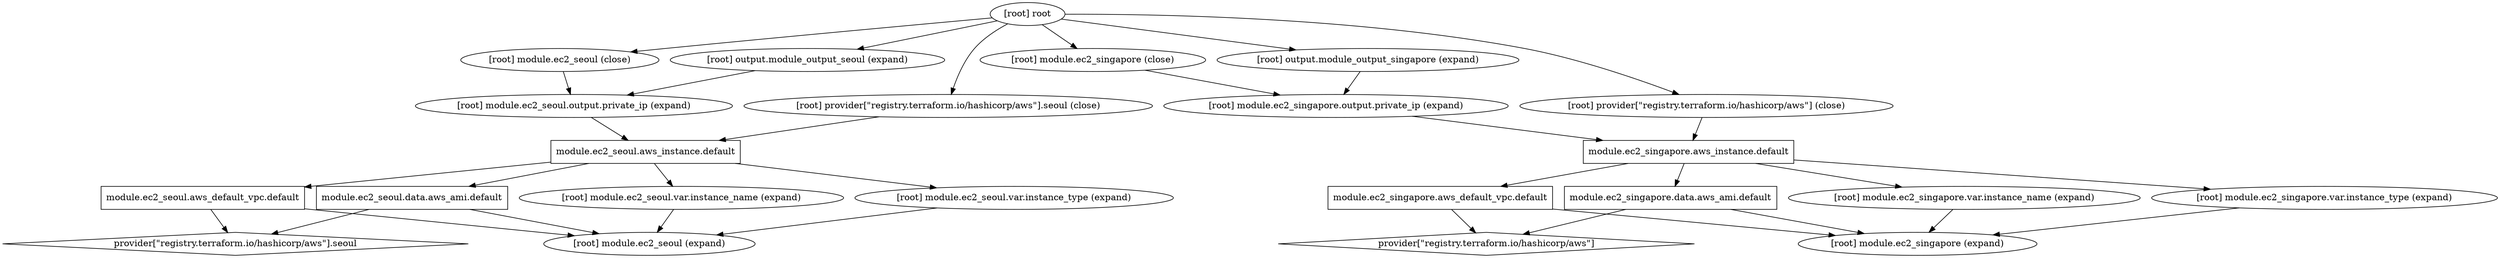 digraph {
	compound = "true"
	newrank = "true"
	subgraph "root" {
		"[root] module.ec2_seoul.aws_default_vpc.default (expand)" [label = "module.ec2_seoul.aws_default_vpc.default", shape = "box"]
		"[root] module.ec2_seoul.aws_instance.default (expand)" [label = "module.ec2_seoul.aws_instance.default", shape = "box"]
		"[root] module.ec2_seoul.data.aws_ami.default (expand)" [label = "module.ec2_seoul.data.aws_ami.default", shape = "box"]
		"[root] module.ec2_singapore.aws_default_vpc.default (expand)" [label = "module.ec2_singapore.aws_default_vpc.default", shape = "box"]
		"[root] module.ec2_singapore.aws_instance.default (expand)" [label = "module.ec2_singapore.aws_instance.default", shape = "box"]
		"[root] module.ec2_singapore.data.aws_ami.default (expand)" [label = "module.ec2_singapore.data.aws_ami.default", shape = "box"]
		"[root] provider[\"registry.terraform.io/hashicorp/aws\"]" [label = "provider[\"registry.terraform.io/hashicorp/aws\"]", shape = "diamond"]
		"[root] provider[\"registry.terraform.io/hashicorp/aws\"].seoul" [label = "provider[\"registry.terraform.io/hashicorp/aws\"].seoul", shape = "diamond"]
		"[root] module.ec2_seoul (close)" -> "[root] module.ec2_seoul.output.private_ip (expand)"
		"[root] module.ec2_seoul.aws_default_vpc.default (expand)" -> "[root] module.ec2_seoul (expand)"
		"[root] module.ec2_seoul.aws_default_vpc.default (expand)" -> "[root] provider[\"registry.terraform.io/hashicorp/aws\"].seoul"
		"[root] module.ec2_seoul.aws_instance.default (expand)" -> "[root] module.ec2_seoul.aws_default_vpc.default (expand)"
		"[root] module.ec2_seoul.aws_instance.default (expand)" -> "[root] module.ec2_seoul.data.aws_ami.default (expand)"
		"[root] module.ec2_seoul.aws_instance.default (expand)" -> "[root] module.ec2_seoul.var.instance_name (expand)"
		"[root] module.ec2_seoul.aws_instance.default (expand)" -> "[root] module.ec2_seoul.var.instance_type (expand)"
		"[root] module.ec2_seoul.data.aws_ami.default (expand)" -> "[root] module.ec2_seoul (expand)"
		"[root] module.ec2_seoul.data.aws_ami.default (expand)" -> "[root] provider[\"registry.terraform.io/hashicorp/aws\"].seoul"
		"[root] module.ec2_seoul.output.private_ip (expand)" -> "[root] module.ec2_seoul.aws_instance.default (expand)"
		"[root] module.ec2_seoul.var.instance_name (expand)" -> "[root] module.ec2_seoul (expand)"
		"[root] module.ec2_seoul.var.instance_type (expand)" -> "[root] module.ec2_seoul (expand)"
		"[root] module.ec2_singapore (close)" -> "[root] module.ec2_singapore.output.private_ip (expand)"
		"[root] module.ec2_singapore.aws_default_vpc.default (expand)" -> "[root] module.ec2_singapore (expand)"
		"[root] module.ec2_singapore.aws_default_vpc.default (expand)" -> "[root] provider[\"registry.terraform.io/hashicorp/aws\"]"
		"[root] module.ec2_singapore.aws_instance.default (expand)" -> "[root] module.ec2_singapore.aws_default_vpc.default (expand)"
		"[root] module.ec2_singapore.aws_instance.default (expand)" -> "[root] module.ec2_singapore.data.aws_ami.default (expand)"
		"[root] module.ec2_singapore.aws_instance.default (expand)" -> "[root] module.ec2_singapore.var.instance_name (expand)"
		"[root] module.ec2_singapore.aws_instance.default (expand)" -> "[root] module.ec2_singapore.var.instance_type (expand)"
		"[root] module.ec2_singapore.data.aws_ami.default (expand)" -> "[root] module.ec2_singapore (expand)"
		"[root] module.ec2_singapore.data.aws_ami.default (expand)" -> "[root] provider[\"registry.terraform.io/hashicorp/aws\"]"
		"[root] module.ec2_singapore.output.private_ip (expand)" -> "[root] module.ec2_singapore.aws_instance.default (expand)"
		"[root] module.ec2_singapore.var.instance_name (expand)" -> "[root] module.ec2_singapore (expand)"
		"[root] module.ec2_singapore.var.instance_type (expand)" -> "[root] module.ec2_singapore (expand)"
		"[root] output.module_output_seoul (expand)" -> "[root] module.ec2_seoul.output.private_ip (expand)"
		"[root] output.module_output_singapore (expand)" -> "[root] module.ec2_singapore.output.private_ip (expand)"
		"[root] provider[\"registry.terraform.io/hashicorp/aws\"] (close)" -> "[root] module.ec2_singapore.aws_instance.default (expand)"
		"[root] provider[\"registry.terraform.io/hashicorp/aws\"].seoul (close)" -> "[root] module.ec2_seoul.aws_instance.default (expand)"
		"[root] root" -> "[root] module.ec2_seoul (close)"
		"[root] root" -> "[root] module.ec2_singapore (close)"
		"[root] root" -> "[root] output.module_output_seoul (expand)"
		"[root] root" -> "[root] output.module_output_singapore (expand)"
		"[root] root" -> "[root] provider[\"registry.terraform.io/hashicorp/aws\"] (close)"
		"[root] root" -> "[root] provider[\"registry.terraform.io/hashicorp/aws\"].seoul (close)"
	}
}

